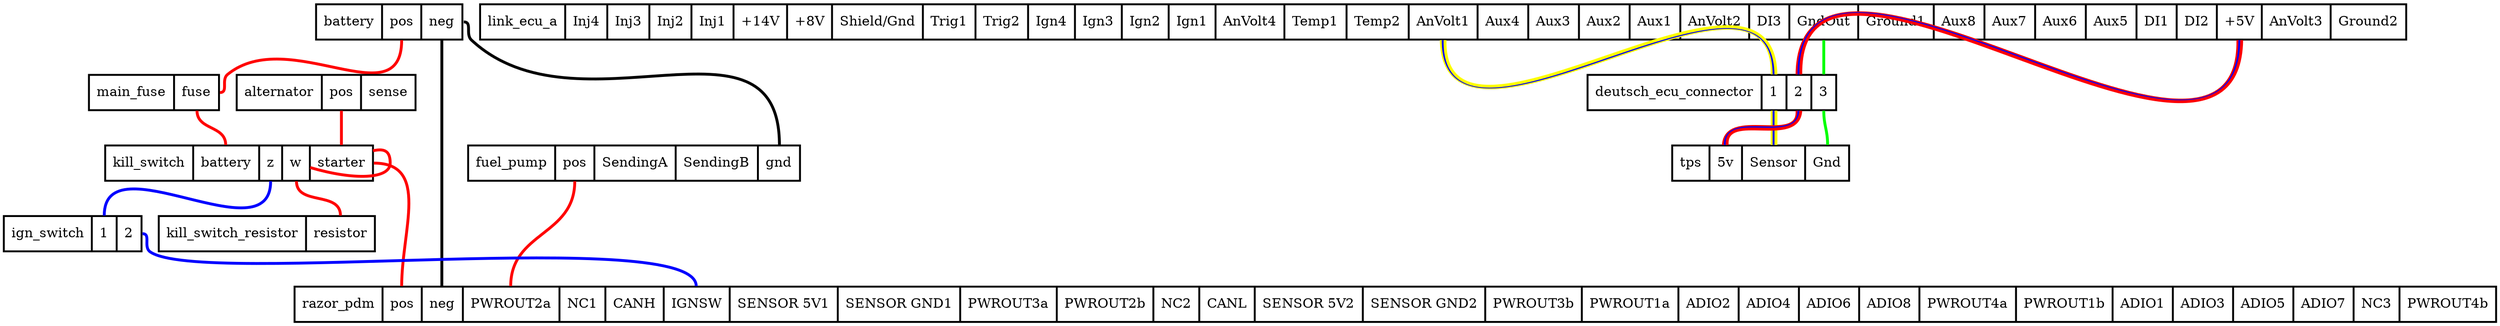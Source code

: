 graph "" {
	graph [bb="0,0,2606,329"];
	node [label="\N",
		shape=record,
		style=bold
	];
	battery	[height=0.51389,
		label="battery | <pos> pos | <neg> neg ",
		pos="403,310.5",
		ranksep=2.0,
		rects="326.5,292.5,395.5,328.5 395.5,292.5,436.5,328.5 436.5,292.5,479.5,328.5",
		width=2.125];
	main_fuse	[height=0.51389,
		label="main_fuse | <fuse> fuse ",
		pos="157,237.5",
		ranksep=2.0,
		rects="89,219.5,178,255.5 178,219.5,225,255.5",
		width=1.8889];
	battery:pos -- main_fuse:fuse	[color=red,
		penwidth=3,
		pos="416,292 416,209.54 298.17,307.78 234,256 227.03,250.37 234.96,237.5 226,237.5"];
	razor_pdm	[height=0.51389,
		label="razor_pdm | <pos> pos | <neg> neg | <PWROUT2a> PWROUT2a | <NC1> NC1 | <CANH> CANH | <IGNSW> IGNSW | <SENSOR 5V1> SENSOR 5V1 | <SENSOR \
GND1> SENSOR GND1 | <PWROUT3a> PWROUT3a | <PWROUT2b> PWROUT2b | <NC2> NC2 | <CANL> CANL | <SENSOR 5V2> SENSOR 5V2 | <SENSOR GND2> \
SENSOR GND2 | <PWROUT3b> PWROUT3b | <PWROUT1a> PWROUT1a | <ADIO2> ADIO2 | <ADIO4> ADIO4 | <ADIO6> ADIO6 | <ADIO8> ADIO8 | <PWROUT4a> \
PWROUT4a | <PWROUT1b> PWROUT1b | <ADIO1> ADIO1 | <ADIO3> ADIO3 | <ADIO5> ADIO5 | <ADIO7> ADIO7 | <NC3> NC3 | <PWROUT4b> PWROUT4b ",
		pos="1455,18.5",
		ranksep=2.0,
		rects="304,0.5,396,36.5 396,0.5,437,36.5 437,0.5,480,36.5 480,0.5,581,36.5 581,0.5,629,36.5 629,0.5,690,36.5 690,0.5,759,36.5 759,0.5,872,\
36.5 872,0.5,1000,36.5 1000,0.5,1101,36.5 1101,0.5,1202,36.5 1202,0.5,1250,36.5 1250,0.5,1308,36.5 1308,0.5,1421,36.5 1421,0.5,1549,\
36.5 1549,0.5,1650,36.5 1650,0.5,1751,36.5 1751,0.5,1814,36.5 1814,0.5,1877,36.5 1877,0.5,1940,36.5 1940,0.5,2003,36.5 2003,0.5,\
2104,36.5 2104,0.5,2205,36.5 2205,0.5,2268,36.5 2268,0.5,2331,36.5 2331,0.5,2394,36.5 2394,0.5,2457,36.5 2457,0.5,2505,36.5 2505,\
0.5,2606,36.5",
		width=31.972];
	battery:neg -- razor_pdm:neg	[color=black,
		penwidth=3,
		pos="458,292 458,178.67 458,150.33 458,37"];
	fuel_pump	[height=0.51389,
		label="fuel_pump | <pos> pos | <SendingA> SendingA | <SendingB> SendingB | <gnd> gnd ",
		pos="659,164.5",
		ranksep=2.0,
		rects="485.5,146.5,576.5,182.5 576.5,146.5,617.5,182.5 617.5,146.5,702.5,182.5 702.5,146.5,788.5,182.5 788.5,146.5,832.5,182.5",
		width=4.8194];
	battery:neg -- fuel_pump:gnd	[color=black,
		penwidth=3,
		pos="481,310.5 489.96,310.5 482.41,298.07 489,292 600.11,189.62 811,334.09 811,183"];
	kill_switch	[height=0.51389,
		label="kill_switch | <battery> battery | <z> z | <w> w | <starter> starter ",
		pos="246,164.5",
		ranksep=2.0,
		rects="106,146.5,198,182.5 198,146.5,267,182.5 267,146.5,291,182.5 291,146.5,320,182.5 320,146.5,386,182.5",
		width=3.8889];
	main_fuse:fuse -- kill_switch:battery	[color=red,
		penwidth=3,
		pos="202,219 202,198.17 232,203.83 232,183"];
	fuel_pump:pos -- razor_pdm:PWROUT2a	[color=red,
		penwidth=3,
		pos="597,146 597,89.135 530,93.865 530,37"];
	kill_switch:starter -- razor_pdm:pos	[color=red,
		penwidth=3,
		pos="387,164.5 445.11,164.5 416,95.114 416,37"];
	kill_switch:starter -- kill_switch:w	[color=red,
		penwidth=3,
		pos="386.03,177.1 399.25,180.02 404,175.82 404,164.5 404,148.15 366.61,146.65 320.29,160"];
	kill_switch_resistor	[height=0.51389,
		label="kill_switch_resistor | <resistor> resistor ",
		pos="275,91.5",
		ranksep=2.0,
		rects="162,73.5,316,109.5 316,73.5,388,109.5",
		width=3.1389];
	kill_switch:w -- kill_switch_resistor:resistor	[color=red,
		penwidth=3,
		pos="306,146 306,120.04 352,135.96 352,110"];
	ign_switch	[height=0.51389,
		label="ign_switch | <1> 1 | <2> 2 ",
		pos="72,91.5",
		ranksep=2.0,
		rects="0,73.5,92,109.5 92,73.5,118,109.5 118,73.5,144,109.5",
		width=2];
	kill_switch:z -- ign_switch:1	[color=blue,
		penwidth=3,
		pos="279,146 279,67.029 105,188.97 105,110"];
	ign_switch:2 -- razor_pdm:IGNSW	[color=blue,
		penwidth=3,
		pos="145,91.5 153.96,91.5 145.67,78.152 153,73 205,36.437 724,100.57 724,37"];
	alternator	[height=0.51389,
		label="alternator | <pos> pos | <sense> sense ",
		pos="337,237.5",
		ranksep=2.0,
		rects="243.5,219.5,332.5,255.5 332.5,219.5,373.5,255.5 373.5,219.5,430.5,255.5",
		width=2.5972];
	alternator:pos -- kill_switch:starter	[color=red,
		penwidth=3,
		pos="353,219 353,203 353,199 353,183"];
	link_ecu_a	[height=0.51389,
		label="link_ecu_a | <Inj4> Inj4 | <Inj3> Inj3 | <Inj2> Inj2 | <Inj1> Inj1 | <+14V> +14V | <+8V> +8V | <Shield/Gnd> Shield/Gnd | <Trig1> \
Trig1 | <Trig2> Trig2 | <Ign4> Ign4 | <Ign3> Ign3 | <Ign2> Ign2 | <Ign1> Ign1 | <AnVolt4> AnVolt4 | <Temp1> Temp1 | <Temp2> Temp2 | <\
AnVolt1> AnVolt1 | <Aux4> Aux4 | <Aux3> Aux3 | <Aux2> Aux2 | <Aux1> Aux1 | <AnVolt2> AnVolt2 | <DI3> DI3 | <GndOut> GndOut | <Ground1> \
Ground1 | <Aux8> Aux8 | <Aux7> Aux7 | <Aux6> Aux6 | <Aux5> Aux5 | <DI1> DI1 | <DI2> DI2 | <+5V> +5V | <AnVolt3> AnVolt3 | <Ground2> \
Ground2 ",
		pos="1505,310.5",
		ranksep=2.0,
		rects="498,292.5,587,328.5 587,292.5,631,328.5 631,292.5,675,328.5 675,292.5,719,328.5 719,292.5,763,328.5 763,292.5,819,328.5 819,292.5,\
866,328.5 866,292.5,961,328.5 961,292.5,1016,328.5 1016,292.5,1071,328.5 1071,292.5,1120,328.5 1120,292.5,1169,328.5 1169,292.5,\
1218,328.5 1218,292.5,1267,328.5 1267,292.5,1339,328.5 1339,292.5,1404,328.5 1404,292.5,1469,328.5 1469,292.5,1541,328.5 1541,292.5,\
1594,328.5 1594,292.5,1647,328.5 1647,292.5,1700,328.5 1700,292.5,1753,328.5 1753,292.5,1825,328.5 1825,292.5,1867,328.5 1867,292.5,\
1939,328.5 1939,292.5,2018,328.5 2018,292.5,2071,328.5 2071,292.5,2124,328.5 2124,292.5,2177,328.5 2177,292.5,2230,328.5 2230,292.5,\
2272,328.5 2272,292.5,2314,328.5 2314,292.5,2361,328.5 2361,292.5,2433,328.5 2433,292.5,2512,328.5",
		width=27.972];
	deutsch_ecu_connector	[height=0.51389,
		label="deutsch_ecu_connector | <1> 1 | <2> 2 | <3> 3 ",
		pos="1786,237.5",
		ranksep=2.0,
		rects="1656,219.5,1838,255.5 1838,219.5,1864,255.5 1864,219.5,1890,255.5 1890,219.5,1916,255.5",
		width=3.6111];
	link_ecu_a:AnVolt1 -- deutsch_ecu_connector:1	[color="yellow:blue:yellow",
		penwidth=3,
		pos="1505,292 1505,137.39 1851,410.61 1851,256"];
	link_ecu_a:"+5V" -- deutsch_ecu_connector:2	[color="red:blue:red",
		penwidth=3,
		pos="2338,292 2338,86.487 1877,461.51 1877,256"];
	link_ecu_a:GndOut -- deutsch_ecu_connector:3	[color=green,
		penwidth=3,
		pos="1903,292 1903,276 1903,272 1903,256"];
	tps	[height=0.51389,
		label="tps | <5v> 5v | <Sensor> Sensor | <Gnd> Gnd ",
		pos="1837,164.5",
		ranksep=2.0,
		rects="1744.5,146.5,1783.5,182.5 1783.5,146.5,1817.5,182.5 1817.5,146.5,1883.5,182.5 1883.5,146.5,1929.5,182.5",
		width=2.5694];
	deutsch_ecu_connector:1 -- tps:Sensor	[color="yellow:blue:yellow",
		penwidth=3,
		pos="1851,219 1851,203 1851,199 1851,183"];
	deutsch_ecu_connector:2 -- tps:"5v"	[color="red:blue:red",
		penwidth=3,
		pos="1877,219 1877,181.22 1800,220.78 1800,183"];
	deutsch_ecu_connector:3 -- tps:Gnd	[color=green,
		penwidth=3,
		pos="1903,219 1903,202.9 1907,199.1 1907,183"];
}
